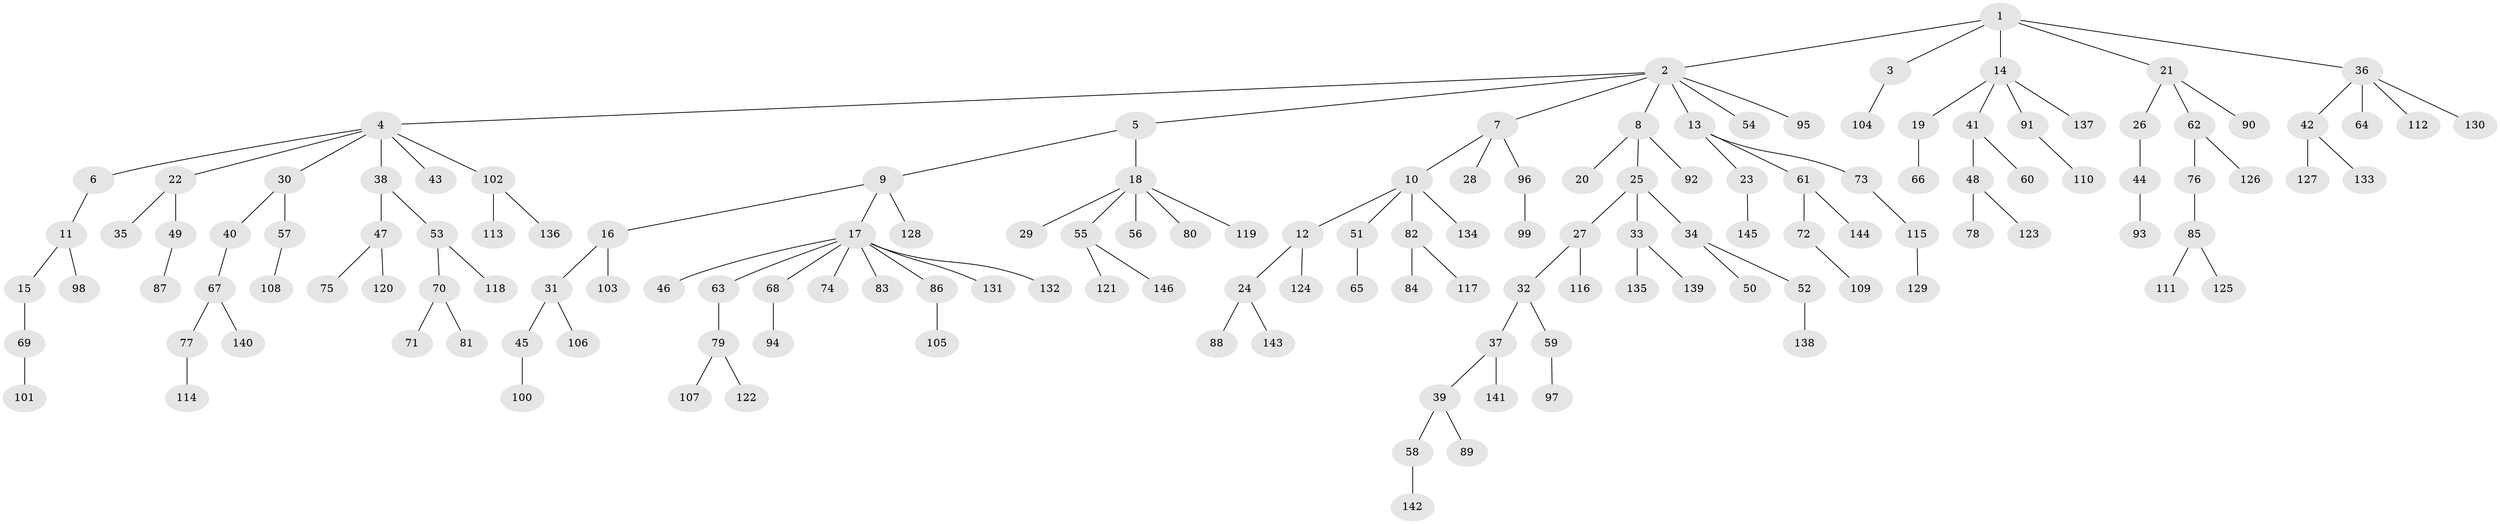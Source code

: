 // coarse degree distribution, {5: 0.045454545454545456, 6: 0.022727272727272728, 1: 0.4772727272727273, 3: 0.1590909090909091, 2: 0.2727272727272727, 4: 0.022727272727272728}
// Generated by graph-tools (version 1.1) at 2025/51/03/04/25 22:51:53]
// undirected, 146 vertices, 145 edges
graph export_dot {
  node [color=gray90,style=filled];
  1;
  2;
  3;
  4;
  5;
  6;
  7;
  8;
  9;
  10;
  11;
  12;
  13;
  14;
  15;
  16;
  17;
  18;
  19;
  20;
  21;
  22;
  23;
  24;
  25;
  26;
  27;
  28;
  29;
  30;
  31;
  32;
  33;
  34;
  35;
  36;
  37;
  38;
  39;
  40;
  41;
  42;
  43;
  44;
  45;
  46;
  47;
  48;
  49;
  50;
  51;
  52;
  53;
  54;
  55;
  56;
  57;
  58;
  59;
  60;
  61;
  62;
  63;
  64;
  65;
  66;
  67;
  68;
  69;
  70;
  71;
  72;
  73;
  74;
  75;
  76;
  77;
  78;
  79;
  80;
  81;
  82;
  83;
  84;
  85;
  86;
  87;
  88;
  89;
  90;
  91;
  92;
  93;
  94;
  95;
  96;
  97;
  98;
  99;
  100;
  101;
  102;
  103;
  104;
  105;
  106;
  107;
  108;
  109;
  110;
  111;
  112;
  113;
  114;
  115;
  116;
  117;
  118;
  119;
  120;
  121;
  122;
  123;
  124;
  125;
  126;
  127;
  128;
  129;
  130;
  131;
  132;
  133;
  134;
  135;
  136;
  137;
  138;
  139;
  140;
  141;
  142;
  143;
  144;
  145;
  146;
  1 -- 2;
  1 -- 3;
  1 -- 14;
  1 -- 21;
  1 -- 36;
  2 -- 4;
  2 -- 5;
  2 -- 7;
  2 -- 8;
  2 -- 13;
  2 -- 54;
  2 -- 95;
  3 -- 104;
  4 -- 6;
  4 -- 22;
  4 -- 30;
  4 -- 38;
  4 -- 43;
  4 -- 102;
  5 -- 9;
  5 -- 18;
  6 -- 11;
  7 -- 10;
  7 -- 28;
  7 -- 96;
  8 -- 20;
  8 -- 25;
  8 -- 92;
  9 -- 16;
  9 -- 17;
  9 -- 128;
  10 -- 12;
  10 -- 51;
  10 -- 82;
  10 -- 134;
  11 -- 15;
  11 -- 98;
  12 -- 24;
  12 -- 124;
  13 -- 23;
  13 -- 61;
  13 -- 73;
  14 -- 19;
  14 -- 41;
  14 -- 91;
  14 -- 137;
  15 -- 69;
  16 -- 31;
  16 -- 103;
  17 -- 46;
  17 -- 63;
  17 -- 68;
  17 -- 74;
  17 -- 83;
  17 -- 86;
  17 -- 131;
  17 -- 132;
  18 -- 29;
  18 -- 55;
  18 -- 56;
  18 -- 80;
  18 -- 119;
  19 -- 66;
  21 -- 26;
  21 -- 62;
  21 -- 90;
  22 -- 35;
  22 -- 49;
  23 -- 145;
  24 -- 88;
  24 -- 143;
  25 -- 27;
  25 -- 33;
  25 -- 34;
  26 -- 44;
  27 -- 32;
  27 -- 116;
  30 -- 40;
  30 -- 57;
  31 -- 45;
  31 -- 106;
  32 -- 37;
  32 -- 59;
  33 -- 135;
  33 -- 139;
  34 -- 50;
  34 -- 52;
  36 -- 42;
  36 -- 64;
  36 -- 112;
  36 -- 130;
  37 -- 39;
  37 -- 141;
  38 -- 47;
  38 -- 53;
  39 -- 58;
  39 -- 89;
  40 -- 67;
  41 -- 48;
  41 -- 60;
  42 -- 127;
  42 -- 133;
  44 -- 93;
  45 -- 100;
  47 -- 75;
  47 -- 120;
  48 -- 78;
  48 -- 123;
  49 -- 87;
  51 -- 65;
  52 -- 138;
  53 -- 70;
  53 -- 118;
  55 -- 121;
  55 -- 146;
  57 -- 108;
  58 -- 142;
  59 -- 97;
  61 -- 72;
  61 -- 144;
  62 -- 76;
  62 -- 126;
  63 -- 79;
  67 -- 77;
  67 -- 140;
  68 -- 94;
  69 -- 101;
  70 -- 71;
  70 -- 81;
  72 -- 109;
  73 -- 115;
  76 -- 85;
  77 -- 114;
  79 -- 107;
  79 -- 122;
  82 -- 84;
  82 -- 117;
  85 -- 111;
  85 -- 125;
  86 -- 105;
  91 -- 110;
  96 -- 99;
  102 -- 113;
  102 -- 136;
  115 -- 129;
}

